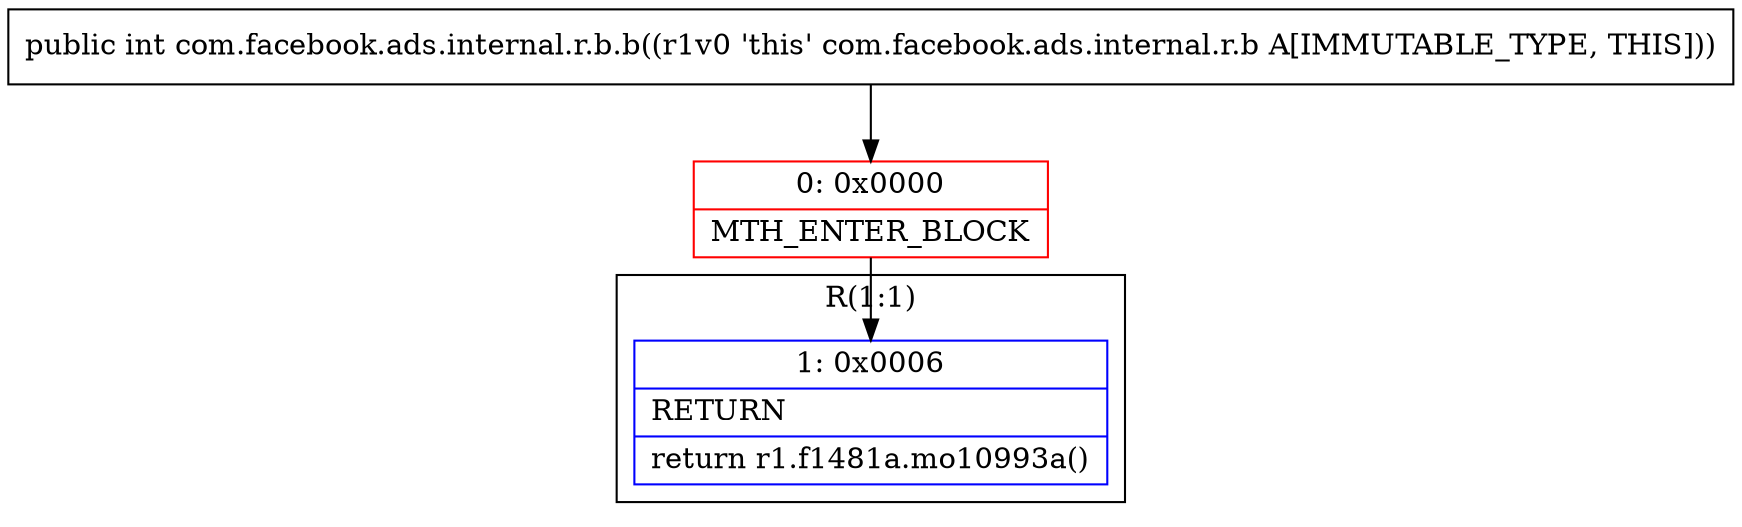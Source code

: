 digraph "CFG forcom.facebook.ads.internal.r.b.b()I" {
subgraph cluster_Region_1027921902 {
label = "R(1:1)";
node [shape=record,color=blue];
Node_1 [shape=record,label="{1\:\ 0x0006|RETURN\l|return r1.f1481a.mo10993a()\l}"];
}
Node_0 [shape=record,color=red,label="{0\:\ 0x0000|MTH_ENTER_BLOCK\l}"];
MethodNode[shape=record,label="{public int com.facebook.ads.internal.r.b.b((r1v0 'this' com.facebook.ads.internal.r.b A[IMMUTABLE_TYPE, THIS])) }"];
MethodNode -> Node_0;
Node_0 -> Node_1;
}

